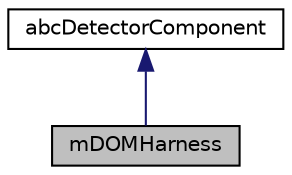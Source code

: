 digraph "mDOMHarness"
{
 // LATEX_PDF_SIZE
  edge [fontname="Helvetica",fontsize="10",labelfontname="Helvetica",labelfontsize="10"];
  node [fontname="Helvetica",fontsize="10",shape=record];
  Node1 [label="mDOMHarness",height=0.2,width=0.4,color="black", fillcolor="grey75", style="filled", fontcolor="black",tooltip=" "];
  Node2 -> Node1 [dir="back",color="midnightblue",fontsize="10",style="solid",fontname="Helvetica"];
  Node2 [label="abcDetectorComponent",height=0.2,width=0.4,color="black", fillcolor="white", style="filled",URL="$classabc_detector_component.html",tooltip="Abstract base class used for constructing detector components."];
}
